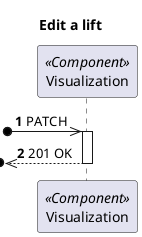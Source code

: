 @startuml
'https://plantuml.com/sequence-diagram

autonumber
skinparam packageStyle rect

title Edit a lift

participant "Visualization" as MD <<Component>>

?o->> MD : PATCH

activate MD
?o<<--- MD : 201 OK
deactivate MD
@enduml
